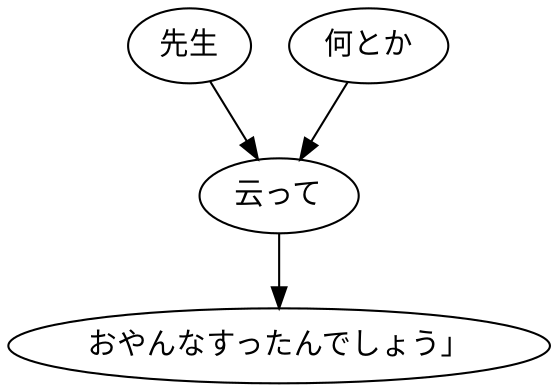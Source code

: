digraph graph7556 {
	node0 [label="先生"];
	node1 [label="何とか"];
	node2 [label="云って"];
	node3 [label="おやんなすったんでしょう」"];
	node0 -> node2;
	node1 -> node2;
	node2 -> node3;
}
